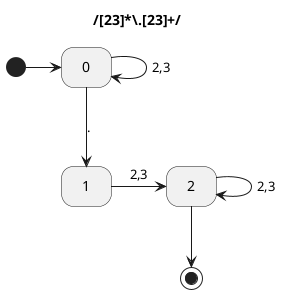 @startuml
hide empty description
title /[23]*\.[23]+/

[*] -> 0

0 -> 0 : 2,3
0 --> 1 : .
1 -> 2 : 2,3
2 -> 2 : 2,3

2 --> [*]
@enduml
